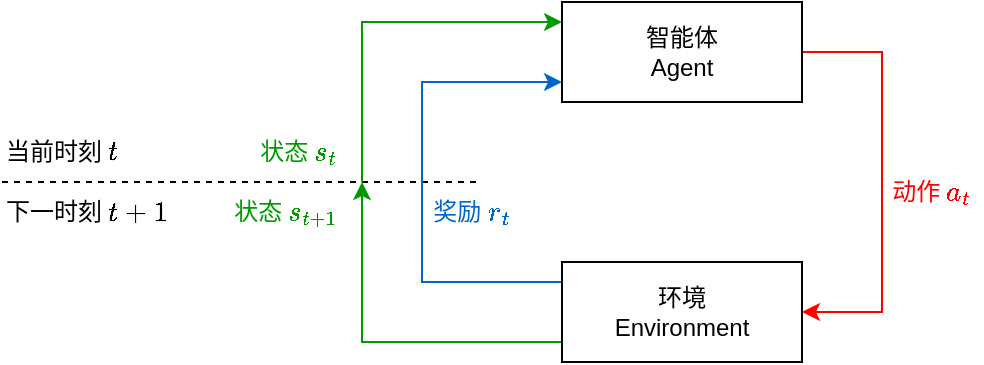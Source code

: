 <mxfile version="22.1.2" type="device">
  <diagram name="第 1 页" id="fZW4535nfYi0iQPC0ZBM">
    <mxGraphModel dx="625" dy="364" grid="1" gridSize="10" guides="1" tooltips="1" connect="1" arrows="1" fold="1" page="0" pageScale="1" pageWidth="1169" pageHeight="827" math="1" shadow="0">
      <root>
        <mxCell id="0" />
        <mxCell id="1" parent="0" />
        <mxCell id="yvFCcZ_cCaafkxkVEs_W-1" value="" style="endArrow=none;dashed=1;html=1;rounded=0;" edge="1" parent="1">
          <mxGeometry width="50" height="50" relative="1" as="geometry">
            <mxPoint x="280" y="280" as="sourcePoint" />
            <mxPoint x="520" y="280" as="targetPoint" />
          </mxGeometry>
        </mxCell>
        <mxCell id="yvFCcZ_cCaafkxkVEs_W-2" value="当前时刻 \(t\)" style="text;html=1;strokeColor=none;fillColor=none;align=left;verticalAlign=middle;whiteSpace=wrap;rounded=0;" vertex="1" parent="1">
          <mxGeometry x="280" y="250" width="90" height="30" as="geometry" />
        </mxCell>
        <mxCell id="yvFCcZ_cCaafkxkVEs_W-3" value="下一时刻 \(t+1\)" style="text;html=1;strokeColor=none;fillColor=none;align=left;verticalAlign=middle;whiteSpace=wrap;rounded=0;" vertex="1" parent="1">
          <mxGeometry x="280" y="280" width="90" height="30" as="geometry" />
        </mxCell>
        <mxCell id="yvFCcZ_cCaafkxkVEs_W-4" value="状态 \(s_{t}\)" style="text;html=1;strokeColor=none;fillColor=none;align=right;verticalAlign=middle;whiteSpace=wrap;rounded=0;fontColor=#009900;" vertex="1" parent="1">
          <mxGeometry x="390" y="250" width="60" height="30" as="geometry" />
        </mxCell>
        <mxCell id="yvFCcZ_cCaafkxkVEs_W-5" value="状态 \(s_{t+1}\)" style="text;html=1;strokeColor=none;fillColor=none;align=right;verticalAlign=middle;whiteSpace=wrap;rounded=0;fontColor=#009900;" vertex="1" parent="1">
          <mxGeometry x="390" y="280" width="60" height="30" as="geometry" />
        </mxCell>
        <mxCell id="yvFCcZ_cCaafkxkVEs_W-6" value="" style="endArrow=classic;html=1;rounded=0;strokeColor=#009900;" edge="1" parent="1">
          <mxGeometry width="50" height="50" relative="1" as="geometry">
            <mxPoint x="460" y="280" as="sourcePoint" />
            <mxPoint x="560" y="200" as="targetPoint" />
            <Array as="points">
              <mxPoint x="460" y="200" />
            </Array>
          </mxGeometry>
        </mxCell>
        <mxCell id="yvFCcZ_cCaafkxkVEs_W-7" value="" style="endArrow=classic;html=1;rounded=0;strokeColor=#009900;" edge="1" parent="1">
          <mxGeometry width="50" height="50" relative="1" as="geometry">
            <mxPoint x="560" y="360" as="sourcePoint" />
            <mxPoint x="460" y="280" as="targetPoint" />
            <Array as="points">
              <mxPoint x="460" y="360" />
            </Array>
          </mxGeometry>
        </mxCell>
        <mxCell id="yvFCcZ_cCaafkxkVEs_W-8" value="" style="endArrow=classic;html=1;rounded=0;strokeColor=#0066CC;" edge="1" parent="1">
          <mxGeometry width="50" height="50" relative="1" as="geometry">
            <mxPoint x="560" y="330" as="sourcePoint" />
            <mxPoint x="560" y="230" as="targetPoint" />
            <Array as="points">
              <mxPoint x="490" y="330" />
              <mxPoint x="490" y="230" />
            </Array>
          </mxGeometry>
        </mxCell>
        <mxCell id="yvFCcZ_cCaafkxkVEs_W-9" value="奖励 \(r_t\)" style="text;html=1;strokeColor=none;fillColor=none;align=center;verticalAlign=middle;whiteSpace=wrap;rounded=0;fontColor=#0066CC;" vertex="1" parent="1">
          <mxGeometry x="490" y="280" width="50" height="30" as="geometry" />
        </mxCell>
        <mxCell id="yvFCcZ_cCaafkxkVEs_W-12" style="edgeStyle=orthogonalEdgeStyle;rounded=0;orthogonalLoop=1;jettySize=auto;html=1;exitX=1;exitY=0.5;exitDx=0;exitDy=0;entryX=1;entryY=0.5;entryDx=0;entryDy=0;strokeColor=#FF0000;" edge="1" parent="1" source="yvFCcZ_cCaafkxkVEs_W-10" target="yvFCcZ_cCaafkxkVEs_W-11">
          <mxGeometry relative="1" as="geometry">
            <mxPoint x="750" y="215.2" as="targetPoint" />
            <Array as="points">
              <mxPoint x="720" y="215" />
              <mxPoint x="720" y="345" />
            </Array>
          </mxGeometry>
        </mxCell>
        <mxCell id="yvFCcZ_cCaafkxkVEs_W-10" value="智能体&lt;br&gt;Agent" style="rounded=0;whiteSpace=wrap;html=1;" vertex="1" parent="1">
          <mxGeometry x="560" y="190" width="120" height="50" as="geometry" />
        </mxCell>
        <mxCell id="yvFCcZ_cCaafkxkVEs_W-11" value="环境&lt;br&gt;Environment" style="rounded=0;whiteSpace=wrap;html=1;" vertex="1" parent="1">
          <mxGeometry x="560" y="320" width="120" height="50" as="geometry" />
        </mxCell>
        <mxCell id="yvFCcZ_cCaafkxkVEs_W-13" value="动作 \(a_t\)" style="text;html=1;strokeColor=none;fillColor=none;align=center;verticalAlign=middle;whiteSpace=wrap;rounded=0;fontColor=#FF0000;" vertex="1" parent="1">
          <mxGeometry x="720" y="270" width="50" height="30" as="geometry" />
        </mxCell>
      </root>
    </mxGraphModel>
  </diagram>
</mxfile>
